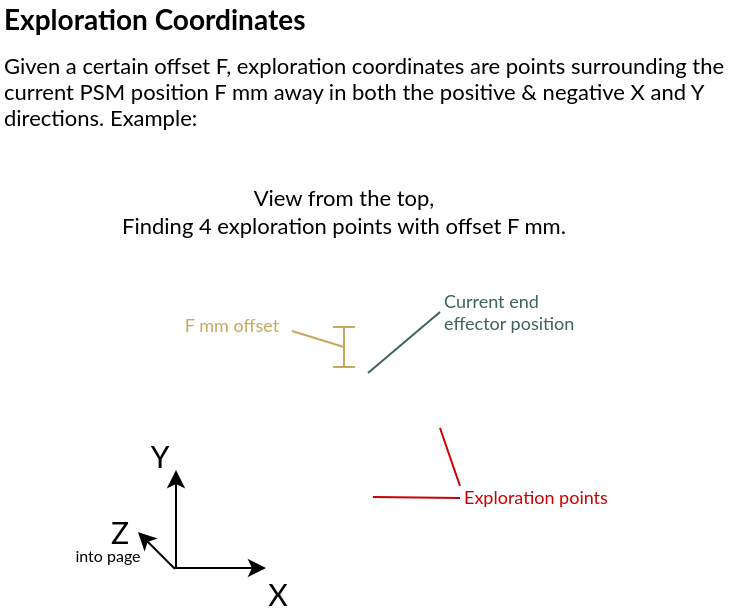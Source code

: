 <mxfile version="14.4.3" type="device"><diagram id="vIpfEIp3KvJau2I69Cr9" name="Page-1"><mxGraphModel dx="-32" dy="457" grid="1" gridSize="10" guides="1" tooltips="1" connect="1" arrows="1" fold="1" page="1" pageScale="1" pageWidth="850" pageHeight="1100" math="0" shadow="0"><root><mxCell id="0"/><mxCell id="1" parent="0"/><mxCell id="daw2eEx60xYVJSmHveln-1" value="" style="shape=image;html=1;verticalAlign=top;verticalLabelPosition=bottom;labelBackgroundColor=#ffffff;imageAspect=0;aspect=fixed;image=https://cdn1.iconfinder.com/data/icons/feather-2/24/x-circle-128.png;fontFamily=Lato;fontSource=https%3A%2F%2Ffonts.googleapis.com%2Fcss%3Ffamily%3DLato;" vertex="1" parent="1"><mxGeometry x="1280" y="331.5" width="24" height="24" as="geometry"/></mxCell><mxCell id="daw2eEx60xYVJSmHveln-2" value="" style="shape=image;html=1;verticalAlign=top;verticalLabelPosition=bottom;labelBackgroundColor=#ffffff;imageAspect=0;aspect=fixed;image=https://cdn2.iconfinder.com/data/icons/letters-and-numbers-1/32/lowercase_letter_x_red-128.png;fontFamily=Lato;fontSource=https%3A%2F%2Ffonts.googleapis.com%2Fcss%3Ffamily%3DLato;" vertex="1" parent="1"><mxGeometry x="1330" y="329" width="29" height="29" as="geometry"/></mxCell><mxCell id="daw2eEx60xYVJSmHveln-3" value="" style="shape=image;html=1;verticalAlign=top;verticalLabelPosition=bottom;labelBackgroundColor=#ffffff;imageAspect=0;aspect=fixed;image=https://cdn2.iconfinder.com/data/icons/letters-and-numbers-1/32/lowercase_letter_x_red-128.png;fontFamily=Lato;fontSource=https%3A%2F%2Ffonts.googleapis.com%2Fcss%3Ffamily%3DLato;" vertex="1" parent="1"><mxGeometry x="1277.5" y="379" width="29" height="29" as="geometry"/></mxCell><mxCell id="daw2eEx60xYVJSmHveln-4" value="" style="shape=image;html=1;verticalAlign=top;verticalLabelPosition=bottom;labelBackgroundColor=#ffffff;imageAspect=0;aspect=fixed;image=https://cdn2.iconfinder.com/data/icons/letters-and-numbers-1/32/lowercase_letter_x_red-128.png;fontFamily=Lato;fontSource=https%3A%2F%2Ffonts.googleapis.com%2Fcss%3Ffamily%3DLato;" vertex="1" parent="1"><mxGeometry x="1277.5" y="280" width="29" height="29" as="geometry"/></mxCell><mxCell id="daw2eEx60xYVJSmHveln-5" value="" style="shape=image;html=1;verticalAlign=top;verticalLabelPosition=bottom;labelBackgroundColor=#ffffff;imageAspect=0;aspect=fixed;image=https://cdn2.iconfinder.com/data/icons/letters-and-numbers-1/32/lowercase_letter_x_red-128.png;fontFamily=Lato;fontSource=https%3A%2F%2Ffonts.googleapis.com%2Fcss%3Ffamily%3DLato;" vertex="1" parent="1"><mxGeometry x="1230" y="329" width="29" height="29" as="geometry"/></mxCell><mxCell id="daw2eEx60xYVJSmHveln-6" value="Current end effector position" style="text;html=1;strokeColor=none;fillColor=none;align=left;verticalAlign=middle;whiteSpace=wrap;rounded=0;fontSize=9;fontColor=#3C635C;fontFamily=Lato;fontSource=https%3A%2F%2Ffonts.googleapis.com%2Fcss%3Ffamily%3DLato;" vertex="1" parent="1"><mxGeometry x="1340" y="289" width="80" height="24" as="geometry"/></mxCell><mxCell id="daw2eEx60xYVJSmHveln-7" value="" style="endArrow=classic;html=1;fontSize=9;strokeWidth=1;fontFamily=Lato;fontSource=https%3A%2F%2Ffonts.googleapis.com%2Fcss%3Ffamily%3DLato;" edge="1" parent="1"><mxGeometry width="50" height="50" relative="1" as="geometry"><mxPoint x="1208" y="429" as="sourcePoint"/><mxPoint x="1208" y="380" as="targetPoint"/></mxGeometry></mxCell><mxCell id="daw2eEx60xYVJSmHveln-8" value="" style="endArrow=classic;html=1;fontSize=16;strokeWidth=1;entryX=0.125;entryY=-0.175;entryDx=0;entryDy=0;entryPerimeter=0;fontFamily=Lato;fontSource=https%3A%2F%2Ffonts.googleapis.com%2Fcss%3Ffamily%3DLato;" edge="1" parent="1"><mxGeometry width="50" height="50" relative="1" as="geometry"><mxPoint x="1207" y="429" as="sourcePoint"/><mxPoint x="1253" y="429" as="targetPoint"/></mxGeometry></mxCell><mxCell id="daw2eEx60xYVJSmHveln-9" value="X" style="text;html=1;strokeColor=none;fillColor=none;align=center;verticalAlign=middle;whiteSpace=wrap;rounded=0;fontSize=15;fontFamily=Lato;fontSource=https%3A%2F%2Ffonts.googleapis.com%2Fcss%3Ffamily%3DLato;" vertex="1" parent="1"><mxGeometry x="1239" y="430.5" width="40" height="20" as="geometry"/></mxCell><mxCell id="daw2eEx60xYVJSmHveln-10" value="Y" style="text;html=1;strokeColor=none;fillColor=none;align=center;verticalAlign=middle;whiteSpace=wrap;rounded=0;fontSize=15;fontFamily=Lato;fontSource=https%3A%2F%2Ffonts.googleapis.com%2Fcss%3Ffamily%3DLato;" vertex="1" parent="1"><mxGeometry x="1180" y="362" width="40" height="20" as="geometry"/></mxCell><mxCell id="daw2eEx60xYVJSmHveln-11" value="Exploration points" style="text;html=1;strokeColor=none;fillColor=none;align=left;verticalAlign=middle;whiteSpace=wrap;rounded=0;fontSize=9;fontColor=#CC0000;fontFamily=Lato;fontSource=https%3A%2F%2Ffonts.googleapis.com%2Fcss%3Ffamily%3DLato;" vertex="1" parent="1"><mxGeometry x="1350" y="382" width="80" height="24" as="geometry"/></mxCell><mxCell id="daw2eEx60xYVJSmHveln-12" value="" style="endArrow=none;html=1;strokeWidth=1;fontSize=16;fontColor=#CC0000;strokeColor=#CC0000;entryX=0;entryY=0.25;entryDx=0;entryDy=0;fontFamily=Lato;fontSource=https%3A%2F%2Ffonts.googleapis.com%2Fcss%3Ffamily%3DLato;" edge="1" parent="1" target="daw2eEx60xYVJSmHveln-11"><mxGeometry width="50" height="50" relative="1" as="geometry"><mxPoint x="1340" y="359" as="sourcePoint"/><mxPoint x="1190" y="449" as="targetPoint"/></mxGeometry></mxCell><mxCell id="daw2eEx60xYVJSmHveln-13" value="" style="endArrow=none;html=1;strokeWidth=1;fontSize=16;fontColor=#CC0000;strokeColor=#CC0000;entryX=0;entryY=0.5;entryDx=0;entryDy=0;exitX=1;exitY=0.5;exitDx=0;exitDy=0;fontFamily=Lato;fontSource=https%3A%2F%2Ffonts.googleapis.com%2Fcss%3Ffamily%3DLato;" edge="1" parent="1" source="daw2eEx60xYVJSmHveln-3" target="daw2eEx60xYVJSmHveln-11"><mxGeometry width="50" height="50" relative="1" as="geometry"><mxPoint x="1332" y="395" as="sourcePoint"/><mxPoint x="1342" y="424" as="targetPoint"/></mxGeometry></mxCell><mxCell id="daw2eEx60xYVJSmHveln-14" value="" style="endArrow=none;html=1;strokeWidth=1;fontSize=16;fontColor=#CC0000;exitX=1;exitY=0;exitDx=0;exitDy=0;strokeColor=#3C635C;entryX=0;entryY=0.5;entryDx=0;entryDy=0;fontFamily=Lato;fontSource=https%3A%2F%2Ffonts.googleapis.com%2Fcss%3Ffamily%3DLato;" edge="1" parent="1" source="daw2eEx60xYVJSmHveln-1" target="daw2eEx60xYVJSmHveln-6"><mxGeometry width="50" height="50" relative="1" as="geometry"><mxPoint x="1316.5" y="403.5" as="sourcePoint"/><mxPoint x="1330" y="301" as="targetPoint"/></mxGeometry></mxCell><mxCell id="daw2eEx60xYVJSmHveln-15" value="" style="shape=crossbar;whiteSpace=wrap;html=1;rounded=1;fontSize=16;fontColor=#CC0000;align=left;rotation=90;strokeColor=#C7A75B;fontFamily=Lato;fontSource=https%3A%2F%2Ffonts.googleapis.com%2Fcss%3Ffamily%3DLato;" vertex="1" parent="1"><mxGeometry x="1282" y="313" width="20" height="11" as="geometry"/></mxCell><mxCell id="daw2eEx60xYVJSmHveln-16" value="F mm offset" style="text;html=1;strokeColor=none;fillColor=none;align=center;verticalAlign=middle;whiteSpace=wrap;rounded=0;fontSize=9;fontColor=#C7A75B;fontFamily=Lato;fontSource=https%3A%2F%2Ffonts.googleapis.com%2Fcss%3Ffamily%3DLato;" vertex="1" parent="1"><mxGeometry x="1206" y="303" width="60" height="10" as="geometry"/></mxCell><mxCell id="daw2eEx60xYVJSmHveln-17" value="" style="endArrow=none;html=1;strokeWidth=1;fontSize=16;fontColor=#C7A75B;exitX=0.5;exitY=0.5;exitDx=0;exitDy=0;exitPerimeter=0;strokeColor=#C7A75B;entryX=1;entryY=0.75;entryDx=0;entryDy=0;fontFamily=Lato;fontSource=https%3A%2F%2Ffonts.googleapis.com%2Fcss%3Ffamily%3DLato;" edge="1" parent="1" source="daw2eEx60xYVJSmHveln-15" target="daw2eEx60xYVJSmHveln-16"><mxGeometry width="50" height="50" relative="1" as="geometry"><mxPoint x="1160" y="370" as="sourcePoint"/><mxPoint x="1270" y="260" as="targetPoint"/></mxGeometry></mxCell><mxCell id="daw2eEx60xYVJSmHveln-18" value="&lt;span style=&quot;font-size: 11px&quot;&gt;View from the top, &lt;br&gt;Finding 4 exploration points with offset F mm.&lt;/span&gt;" style="text;html=1;strokeColor=none;fillColor=none;align=center;verticalAlign=middle;whiteSpace=wrap;rounded=0;fontSize=11;fontColor=#000000;fontFamily=Lato;fontSource=https%3A%2F%2Ffonts.googleapis.com%2Fcss%3Ffamily%3DLato;" vertex="1" parent="1"><mxGeometry x="1180" y="230" width="224" height="40" as="geometry"/></mxCell><mxCell id="daw2eEx60xYVJSmHveln-19" value="Given a certain offset F, exploration coordinates are points surrounding the current PSM position F mm away in both the positive &amp;amp; negative X and Y directions. Example:" style="text;html=1;strokeColor=none;fillColor=none;align=left;verticalAlign=middle;whiteSpace=wrap;rounded=0;fontSize=11;fontFamily=Lato;fontSource=https%3A%2F%2Ffonts.googleapis.com%2Fcss%3Ffamily%3DLato;" vertex="1" parent="1"><mxGeometry x="1120" y="170" width="370" height="40" as="geometry"/></mxCell><mxCell id="daw2eEx60xYVJSmHveln-20" value="Exploration Coordinates" style="text;html=1;strokeColor=none;fillColor=none;align=left;verticalAlign=middle;whiteSpace=wrap;rounded=0;fontFamily=Lato;fontSource=https%3A%2F%2Ffonts.googleapis.com%2Fcss%3Ffamily%3DLato;fontStyle=1;fontSize=14;" vertex="1" parent="1"><mxGeometry x="1120" y="145" width="167" height="20" as="geometry"/></mxCell><mxCell id="daw2eEx60xYVJSmHveln-21" value="" style="endArrow=classic;html=1;fontSize=16;strokeWidth=1;fontFamily=Lato;fontSource=https%3A%2F%2Ffonts.googleapis.com%2Fcss%3Ffamily%3DLato;" edge="1" parent="1"><mxGeometry width="50" height="50" relative="1" as="geometry"><mxPoint x="1207.5" y="429.5" as="sourcePoint"/><mxPoint x="1189" y="411" as="targetPoint"/></mxGeometry></mxCell><mxCell id="daw2eEx60xYVJSmHveln-23" value="Z" style="text;html=1;strokeColor=none;fillColor=none;align=center;verticalAlign=middle;whiteSpace=wrap;rounded=0;fontSize=15;fontFamily=Lato;fontSource=https%3A%2F%2Ffonts.googleapis.com%2Fcss%3Ffamily%3DLato;" vertex="1" parent="1"><mxGeometry x="1160" y="400" width="40" height="20" as="geometry"/></mxCell><mxCell id="daw2eEx60xYVJSmHveln-25" value="into page" style="text;html=1;strokeColor=none;fillColor=none;align=center;verticalAlign=middle;whiteSpace=wrap;rounded=0;fontFamily=Lato;fontSource=https%3A%2F%2Ffonts.googleapis.com%2Fcss%3Ffamily%3DLato;fontSize=8;" vertex="1" parent="1"><mxGeometry x="1154" y="418.5" width="40" height="9.5" as="geometry"/></mxCell></root></mxGraphModel></diagram></mxfile>